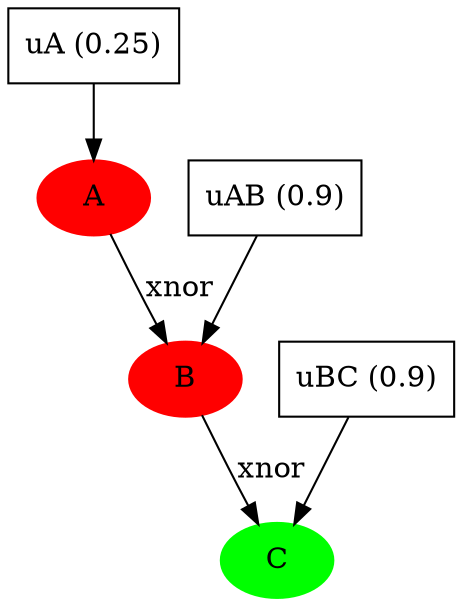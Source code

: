 digraph G {
  uA [shape=box,label="uA (0.25)"];
  uAB [shape=box,label="uAB (0.9)"];
  uBC [shape=box,label="uBC (0.9)"];
  uA -> A;
  A [style=filled,color=red];
  uAB -> B;
  B [style=filled,color=red];
  uBC -> C;
  C [style=filled,color=green];
  A->B [label="xnor"];
  B->C [label="xnor"];
}
